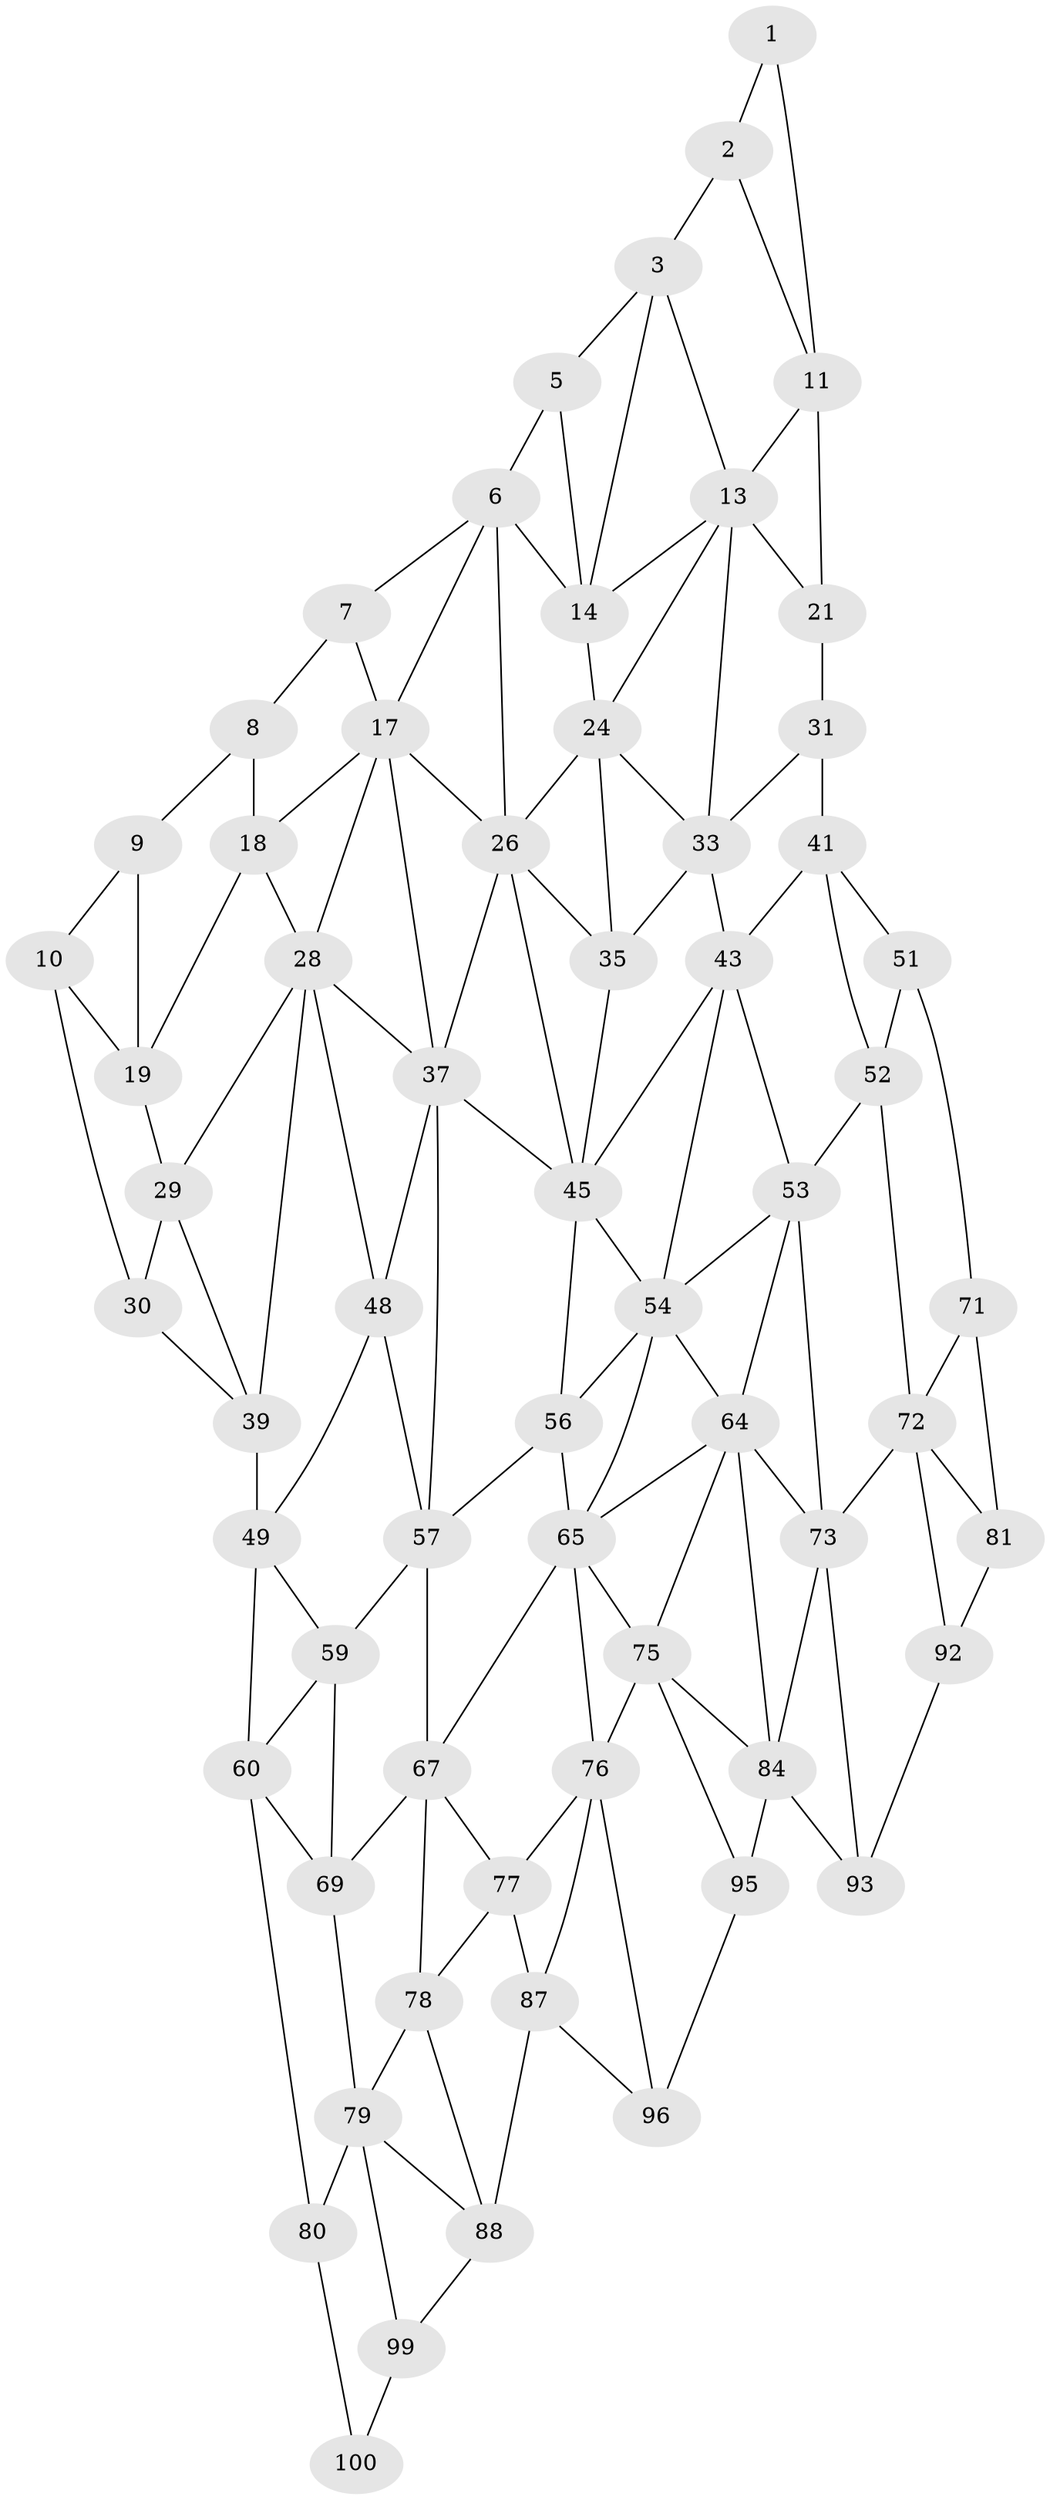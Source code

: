 // original degree distribution, {2: 0.04, 3: 0.32, 4: 0.64}
// Generated by graph-tools (version 1.1) at 2025/11/02/21/25 10:11:11]
// undirected, 62 vertices, 129 edges
graph export_dot {
graph [start="1"]
  node [color=gray90,style=filled];
  1;
  2;
  3 [super="+4"];
  5;
  6 [super="+16"];
  7;
  8;
  9;
  10 [super="+20"];
  11 [super="+12"];
  13 [super="+23"];
  14 [super="+15"];
  17 [super="+27"];
  18;
  19;
  21 [super="+22"];
  24 [super="+25"];
  26 [super="+36"];
  28 [super="+38"];
  29;
  30;
  31 [super="+32"];
  33 [super="+34"];
  35;
  37 [super="+47"];
  39 [super="+40"];
  41 [super="+42"];
  43 [super="+44"];
  45 [super="+46"];
  48;
  49 [super="+50"];
  51 [super="+61"];
  52 [super="+62"];
  53 [super="+63"];
  54 [super="+55"];
  56;
  57 [super="+58"];
  59;
  60 [super="+70"];
  64 [super="+74"];
  65 [super="+66"];
  67 [super="+68"];
  69;
  71;
  72 [super="+82"];
  73 [super="+83"];
  75 [super="+85"];
  76 [super="+86"];
  77;
  78;
  79 [super="+89"];
  80 [super="+90"];
  81 [super="+91"];
  84 [super="+94"];
  87 [super="+97"];
  88 [super="+98"];
  92;
  93;
  95;
  96;
  99;
  100;
  1 -- 11;
  1 -- 2;
  2 -- 3;
  2 -- 11;
  3 -- 13;
  3 -- 5;
  3 -- 14;
  5 -- 6;
  5 -- 14;
  6 -- 7;
  6 -- 17;
  6 -- 26;
  6 -- 14;
  7 -- 17;
  7 -- 8;
  8 -- 18;
  8 -- 9;
  9 -- 19;
  9 -- 10;
  10 -- 19;
  10 -- 30;
  11 -- 21 [weight=2];
  11 -- 13;
  13 -- 14;
  13 -- 24;
  13 -- 33;
  13 -- 21;
  14 -- 24 [weight=2];
  17 -- 18;
  17 -- 26;
  17 -- 28;
  17 -- 37;
  18 -- 28;
  18 -- 19;
  19 -- 29;
  21 -- 31 [weight=2];
  24 -- 33;
  24 -- 26;
  24 -- 35;
  26 -- 35;
  26 -- 37;
  26 -- 45;
  28 -- 29;
  28 -- 48;
  28 -- 37;
  28 -- 39;
  29 -- 39;
  29 -- 30;
  30 -- 39;
  31 -- 41 [weight=2];
  31 -- 33;
  33 -- 43 [weight=2];
  33 -- 35;
  35 -- 45;
  37 -- 48;
  37 -- 57;
  37 -- 45;
  39 -- 49 [weight=2];
  41 -- 51;
  41 -- 43;
  41 -- 52;
  43 -- 53;
  43 -- 45;
  43 -- 54;
  45 -- 54;
  45 -- 56;
  48 -- 49;
  48 -- 57;
  49 -- 59;
  49 -- 60;
  51 -- 52 [weight=2];
  51 -- 71;
  52 -- 53 [weight=2];
  52 -- 72;
  53 -- 54;
  53 -- 64;
  53 -- 73;
  54 -- 64;
  54 -- 56;
  54 -- 65;
  56 -- 57;
  56 -- 65;
  57 -- 67 [weight=2];
  57 -- 59;
  59 -- 69;
  59 -- 60;
  60 -- 80;
  60 -- 69;
  64 -- 65;
  64 -- 73;
  64 -- 75;
  64 -- 84;
  65 -- 75;
  65 -- 67;
  65 -- 76;
  67 -- 77;
  67 -- 69;
  67 -- 78;
  69 -- 79;
  71 -- 81;
  71 -- 72;
  72 -- 73 [weight=2];
  72 -- 81;
  72 -- 92;
  73 -- 84;
  73 -- 93;
  75 -- 76 [weight=2];
  75 -- 84;
  75 -- 95;
  76 -- 77;
  76 -- 96;
  76 -- 87;
  77 -- 87;
  77 -- 78;
  78 -- 88;
  78 -- 79;
  79 -- 80 [weight=2];
  79 -- 88;
  79 -- 99;
  80 -- 100;
  81 -- 92;
  84 -- 93;
  84 -- 95;
  87 -- 88 [weight=2];
  87 -- 96;
  88 -- 99;
  92 -- 93;
  95 -- 96;
  99 -- 100;
}
